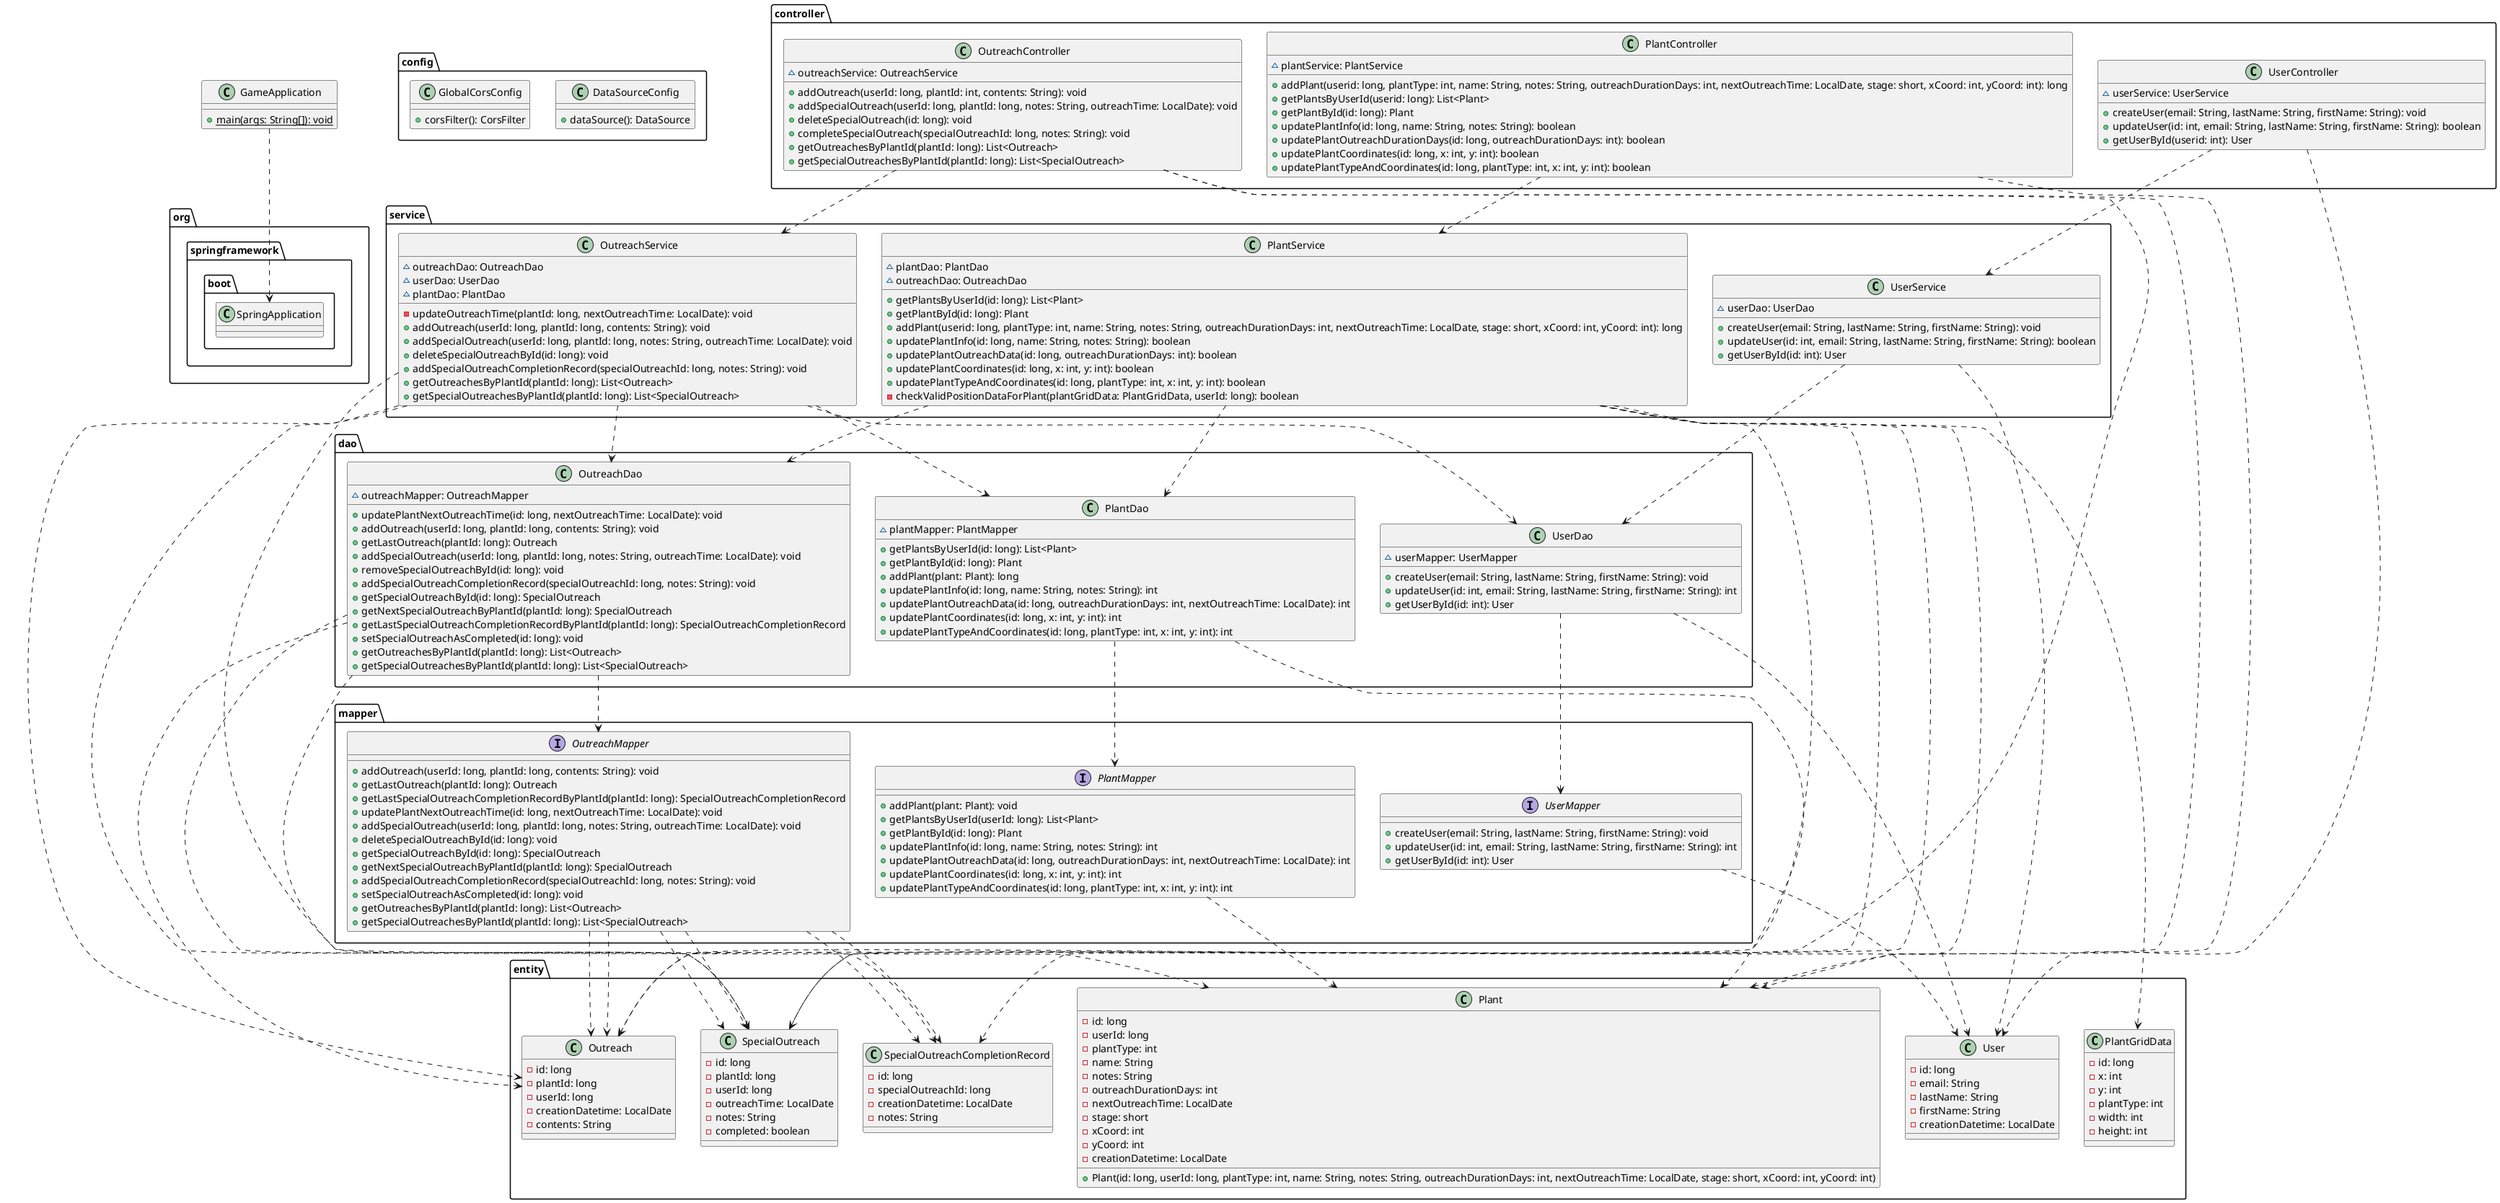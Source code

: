 @startuml

'Note: most of the fields in these classes that are of a type Service or Dao
' use org.springframework.beans.factory.annotation.Autowired
' which automatically puts the services (org.springframework.stereotype.Service)
' and daos (import org.springframework.stereotype.Component), which can be thought of as
' singletons, into the fields.

package config{
    class DataSourceConfig{
        +dataSource(): DataSource
    }
    class GlobalCorsConfig{
        +corsFilter(): CorsFilter
    }
}

package controller{
    class OutreachController{
        ~outreachService: OutreachService

        +addOutreach(userId: long, plantId: int, contents: String): void
        +addSpecialOutreach(userId: long, plantId: long, notes: String, outreachTime: LocalDate): void
        +deleteSpecialOutreach(id: long): void
        +completeSpecialOutreach(specialOutreachId: long, notes: String): void
        +getOutreachesByPlantId(plantId: long): List<Outreach>
        +getSpecialOutreachesByPlantId(plantId: long): List<SpecialOutreach>
    }

    class PlantController {
        ~plantService: PlantService

        +addPlant(userid: long, plantType: int, name: String, notes: String, outreachDurationDays: int, nextOutreachTime: LocalDate, stage: short, xCoord: int, yCoord: int): long
        +getPlantsByUserId(userid: long): List<Plant>
        +getPlantById(id: long): Plant
        +updatePlantInfo(id: long, name: String, notes: String): boolean
        +updatePlantOutreachDurationDays(id: long, outreachDurationDays: int): boolean
        +updatePlantCoordinates(id: long, x: int, y: int): boolean
        +updatePlantTypeAndCoordinates(id: long, plantType: int, x: int, y: int): boolean
    }

    class UserController {
        ~userService: UserService

        +createUser(email: String, lastName: String, firstName: String): void
        +updateUser(id: int, email: String, lastName: String, firstName: String): boolean
        +getUserById(userid: int): User
    }
}



controller.OutreachController ..> service.OutreachService
controller.OutreachController ..> entity.Outreach
controller.OutreachController ..> entity.SpecialOutreach

controller.PlantController ..> service.PlantService
controller.PlantController ..> entity.Plant

controller.UserController ..> service.UserService
controller.UserController ..> entity.User

package dao{
    class OutreachDao {
        ~outreachMapper: OutreachMapper

        +updatePlantNextOutreachTime(id: long, nextOutreachTime: LocalDate): void
        +addOutreach(userId: long, plantId: long, contents: String): void
        +getLastOutreach(plantId: long): Outreach
        +addSpecialOutreach(userId: long, plantId: long, notes: String, outreachTime: LocalDate): void
        +removeSpecialOutreachById(id: long): void
        +addSpecialOutreachCompletionRecord(specialOutreachId: long, notes: String): void
        +getSpecialOutreachById(id: long): SpecialOutreach
        +getNextSpecialOutreachByPlantId(plantId: long): SpecialOutreach
        +getLastSpecialOutreachCompletionRecordByPlantId(plantId: long): SpecialOutreachCompletionRecord
        +setSpecialOutreachAsCompleted(id: long): void
        +getOutreachesByPlantId(plantId: long): List<Outreach>
        +getSpecialOutreachesByPlantId(plantId: long): List<SpecialOutreach>
    }

    class PlantDao {
        ~plantMapper: PlantMapper

        +getPlantsByUserId(id: long): List<Plant>
        +getPlantById(id: long): Plant
        +addPlant(plant: Plant): long
        +updatePlantInfo(id: long, name: String, notes: String): int
        +updatePlantOutreachData(id: long, outreachDurationDays: int, nextOutreachTime: LocalDate): int
        +updatePlantCoordinates(id: long, x: int, y: int): int
        +updatePlantTypeAndCoordinates(id: long, plantType: int, x: int, y: int): int
    }

    class UserDao {
        ~userMapper: UserMapper

        +createUser(email: String, lastName: String, firstName: String): void
        +updateUser(id: int, email: String, lastName: String, firstName: String): int
        +getUserById(id: int): User
    }
}

dao.OutreachDao ..> mapper.OutreachMapper
dao.OutreachDao ..> entity.Outreach
dao.OutreachDao ..> entity.SpecialOutreach
dao.OutreachDao ..> entity.SpecialOutreachCompletionRecord

dao.PlantDao ..> mapper.PlantMapper
dao.PlantDao ..> entity.Plant

dao.UserDao ..> mapper.UserMapper
dao.UserDao ..> entity.User



package entity{
    class Outreach {
        -id: long
        -plantId: long
        -userId: long
        -creationDatetime: LocalDate
        -contents: String
    }

    class Plant {
        -id: long
        -userId: long
        -plantType: int
        -name: String
        -notes: String
        -outreachDurationDays: int
        -nextOutreachTime: LocalDate
        -stage: short
        -xCoord: int
        -yCoord: int
        -creationDatetime: LocalDate

        +Plant(id: long, userId: long, plantType: int, name: String, notes: String, outreachDurationDays: int, nextOutreachTime: LocalDate, stage: short, xCoord: int, yCoord: int)
    }

    class PlantGridData {
        -id: long
        -x: int
        -y: int
        -plantType: int
        -width: int
        -height: int
    }

    class SpecialOutreach {
        -id: long
        -plantId: long
        -userId: long
        -outreachTime: LocalDate
        -notes: String
        -completed: boolean
    }

    class SpecialOutreachCompletionRecord {
        -id: long
        -specialOutreachId: long
        -creationDatetime: LocalDate
        -notes: String
    }

    class User {
        -id: long
        -email: String
        -lastName: String
        -firstName: String
        -creationDatetime: LocalDate
    }
}

package mapper{
    interface OutreachMapper {
        +addOutreach(userId: long, plantId: long, contents: String): void
        +getLastOutreach(plantId: long): Outreach
        +getLastSpecialOutreachCompletionRecordByPlantId(plantId: long): SpecialOutreachCompletionRecord
        +updatePlantNextOutreachTime(id: long, nextOutreachTime: LocalDate): void
        +addSpecialOutreach(userId: long, plantId: long, notes: String, outreachTime: LocalDate): void
        +deleteSpecialOutreachById(id: long): void
        +getSpecialOutreachById(id: long): SpecialOutreach
        +getNextSpecialOutreachByPlantId(plantId: long): SpecialOutreach
        +addSpecialOutreachCompletionRecord(specialOutreachId: long, notes: String): void
        +setSpecialOutreachAsCompleted(id: long): void
        +getOutreachesByPlantId(plantId: long): List<Outreach>
        +getSpecialOutreachesByPlantId(plantId: long): List<SpecialOutreach>
    }

    interface PlantMapper {
        +addPlant(plant: Plant): void
        +getPlantsByUserId(userId: long): List<Plant>
        +getPlantById(id: long): Plant
        +updatePlantInfo(id: long, name: String, notes: String): int
        +updatePlantOutreachData(id: long, outreachDurationDays: int, nextOutreachTime: LocalDate): int
        +updatePlantCoordinates(id: long, x: int, y: int): int
        +updatePlantTypeAndCoordinates(id: long, plantType: int, x: int, y: int): int
    }

    interface UserMapper {
        +createUser(email: String, lastName: String, firstName: String): void
        +updateUser(id: int, email: String, lastName: String, firstName: String): int
        +getUserById(id: int): User
    }
}

mapper.OutreachMapper ..> entity.Outreach
mapper.OutreachMapper ..> entity.SpecialOutreach
mapper.OutreachMapper ..> entity.SpecialOutreachCompletionRecord

mapper.OutreachMapper ..> entity.Outreach
mapper.OutreachMapper ..> entity.SpecialOutreach
mapper.OutreachMapper ..> entity.SpecialOutreachCompletionRecord
mapper.PlantMapper ..> entity.Plant

mapper.UserMapper ..> entity.User




package service{

    class OutreachService {
        ~outreachDao: OutreachDao
        ~userDao: UserDao
        ~plantDao: PlantDao

        -updateOutreachTime(plantId: long, nextOutreachTime: LocalDate): void
        +addOutreach(userId: long, plantId: long, contents: String): void
        +addSpecialOutreach(userId: long, plantId: long, notes: String, outreachTime: LocalDate): void
        +deleteSpecialOutreachById(id: long): void
        +addSpecialOutreachCompletionRecord(specialOutreachId: long, notes: String): void
        +getOutreachesByPlantId(plantId: long): List<Outreach>
        +getSpecialOutreachesByPlantId(plantId: long): List<SpecialOutreach>
    }

    class PlantService {
        ~plantDao: PlantDao
        ~outreachDao: OutreachDao

        +getPlantsByUserId(id: long): List<Plant>
        +getPlantById(id: long): Plant
        +addPlant(userid: long, plantType: int, name: String, notes: String, outreachDurationDays: int, nextOutreachTime: LocalDate, stage: short, xCoord: int, yCoord: int): long
        +updatePlantInfo(id: long, name: String, notes: String): boolean
        +updatePlantOutreachData(id: long, outreachDurationDays: int): boolean
        +updatePlantCoordinates(id: long, x: int, y: int): boolean
        +updatePlantTypeAndCoordinates(id: long, plantType: int, x: int, y: int): boolean
        -checkValidPositionDataForPlant(plantGridData: PlantGridData, userId: long): boolean
    }

    class UserService {
        ~userDao: UserDao
        +createUser(email: String, lastName: String, firstName: String): void
        +updateUser(id: int, email: String, lastName: String, firstName: String): boolean
        +getUserById(id: int): User
    }
}

service.OutreachService ..> dao.OutreachDao
service.OutreachService ..> dao.UserDao
service.OutreachService ..> dao.PlantDao
service.OutreachService ..> entity.Outreach
service.OutreachService ..> entity.Plant
service.OutreachService ..> entity.SpecialOutreach

service.PlantService ..> dao.PlantDao
service.PlantService ..> dao.OutreachDao
service.PlantService ..> entity.Plant
service.PlantService ..> entity.PlantGridData
service.PlantService ..> entity.Outreach
service.PlantService ..> entity.SpecialOutreach
service.PlantService ..> entity.SpecialOutreachCompletionRecord

service.UserService ..> dao.UserDao
service.UserService ..> entity.User

class GameApplication{
    +{static} main(args: String[]): void
}

GameApplication ..> org.springframework.boot.SpringApplication

@enduml